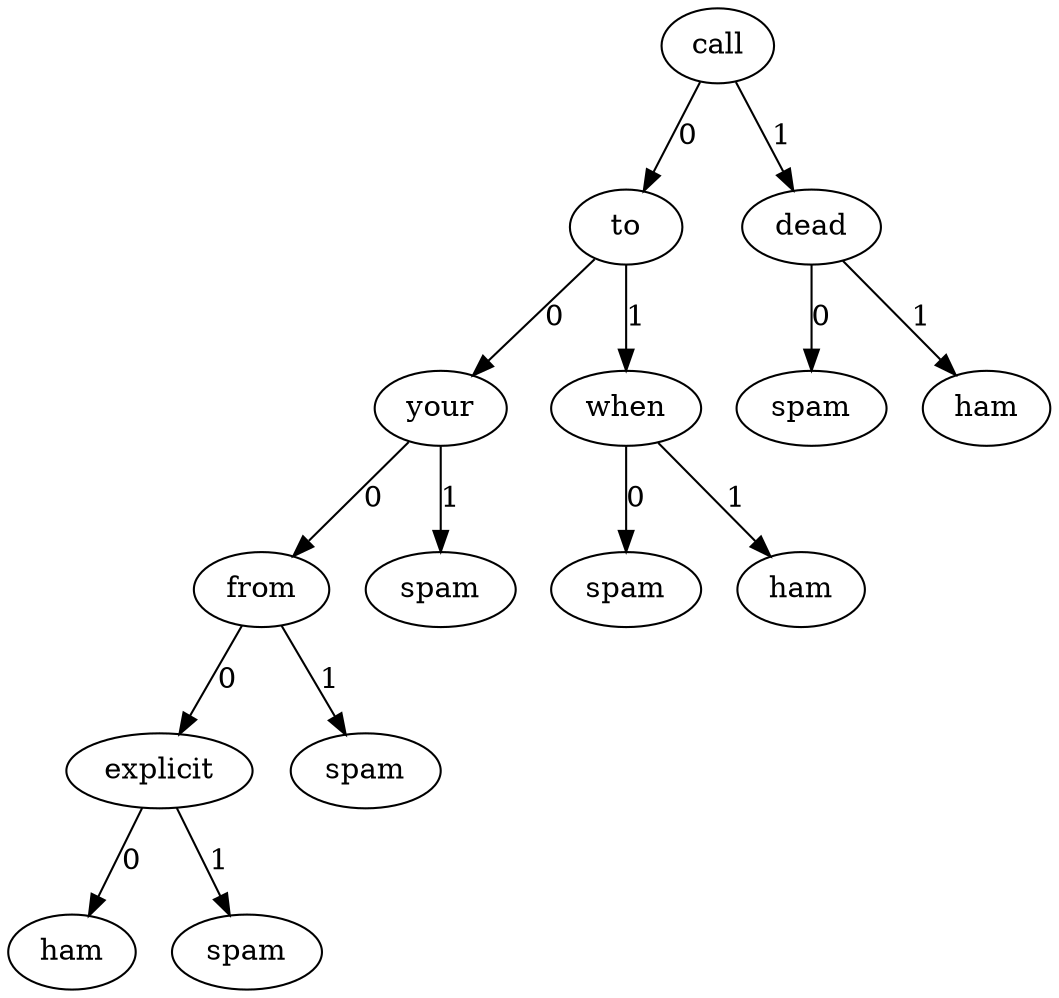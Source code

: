 digraph decision_tree {
    "8fbb40df-9b8c-4525-a34a-0ec254360649" [label="call"];
    "9c2cf1a6-e34b-4f3c-9cc0-17a4e20f12f7" [label="to"];
    "ef9e9738-2596-4bdf-a42d-28d7f5471ca7" [label="your"];
    "626c0a8b-c1fe-42d9-ad4f-b79e03cf82f7" [label="from"];
    "56bdce7c-b23c-4d52-a802-1c28377ec7f5" [label="explicit"];
    "ebe24cea-1310-40fe-b164-25032c942aec" [label="ham"];
    "1a56632b-860b-4ace-b604-59b9c3b06405" [label="spam"];
    "d7636d96-6f9e-4883-a581-c8919088cbf2" [label="spam"];
    "1d1933b4-12e1-41ea-b6c1-46f8bacb851c" [label="spam"];
    "ac8ca11e-10f5-4a3f-8c1d-e31933d74a8d" [label="when"];
    "00cb082b-b9c3-4417-9d25-209f2b4957c8" [label="spam"];
    "b7cc5eda-0d6a-4893-ba1d-78641ed8a949" [label="ham"];
    "577ef6a5-eb97-4dc1-9fae-741253db33aa" [label="dead"];
    "ae9e2b6c-1bdb-4cdb-aaea-01f0d3e138c6" [label="spam"];
    "6c303284-fb0a-44e7-b92d-dcae4ffd828d" [label="ham"];
    "8fbb40df-9b8c-4525-a34a-0ec254360649" -> "9c2cf1a6-e34b-4f3c-9cc0-17a4e20f12f7" [label="0"];
    "9c2cf1a6-e34b-4f3c-9cc0-17a4e20f12f7" -> "ef9e9738-2596-4bdf-a42d-28d7f5471ca7" [label="0"];
    "ef9e9738-2596-4bdf-a42d-28d7f5471ca7" -> "626c0a8b-c1fe-42d9-ad4f-b79e03cf82f7" [label="0"];
    "626c0a8b-c1fe-42d9-ad4f-b79e03cf82f7" -> "56bdce7c-b23c-4d52-a802-1c28377ec7f5" [label="0"];
    "56bdce7c-b23c-4d52-a802-1c28377ec7f5" -> "ebe24cea-1310-40fe-b164-25032c942aec" [label="0"];
    "56bdce7c-b23c-4d52-a802-1c28377ec7f5" -> "1a56632b-860b-4ace-b604-59b9c3b06405" [label="1"];
    "626c0a8b-c1fe-42d9-ad4f-b79e03cf82f7" -> "d7636d96-6f9e-4883-a581-c8919088cbf2" [label="1"];
    "ef9e9738-2596-4bdf-a42d-28d7f5471ca7" -> "1d1933b4-12e1-41ea-b6c1-46f8bacb851c" [label="1"];
    "9c2cf1a6-e34b-4f3c-9cc0-17a4e20f12f7" -> "ac8ca11e-10f5-4a3f-8c1d-e31933d74a8d" [label="1"];
    "ac8ca11e-10f5-4a3f-8c1d-e31933d74a8d" -> "00cb082b-b9c3-4417-9d25-209f2b4957c8" [label="0"];
    "ac8ca11e-10f5-4a3f-8c1d-e31933d74a8d" -> "b7cc5eda-0d6a-4893-ba1d-78641ed8a949" [label="1"];
    "8fbb40df-9b8c-4525-a34a-0ec254360649" -> "577ef6a5-eb97-4dc1-9fae-741253db33aa" [label="1"];
    "577ef6a5-eb97-4dc1-9fae-741253db33aa" -> "ae9e2b6c-1bdb-4cdb-aaea-01f0d3e138c6" [label="0"];
    "577ef6a5-eb97-4dc1-9fae-741253db33aa" -> "6c303284-fb0a-44e7-b92d-dcae4ffd828d" [label="1"];
}